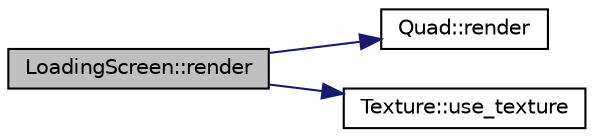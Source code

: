 digraph "LoadingScreen::render"
{
 // INTERACTIVE_SVG=YES
 // LATEX_PDF_SIZE
  bgcolor="transparent";
  edge [fontname="Helvetica",fontsize="10",labelfontname="Helvetica",labelfontsize="10"];
  node [fontname="Helvetica",fontsize="10",shape=record];
  rankdir="LR";
  Node1 [label="LoadingScreen::render",height=0.2,width=0.4,color="black", fillcolor="grey75", style="filled", fontcolor="black",tooltip=" "];
  Node1 -> Node2 [color="midnightblue",fontsize="10",style="solid",fontname="Helvetica"];
  Node2 [label="Quad::render",height=0.2,width=0.4,color="black",URL="$d3/df8/class_quad.html#aa154d8f02a63139b2d2d9e772f5ee142",tooltip=" "];
  Node1 -> Node3 [color="midnightblue",fontsize="10",style="solid",fontname="Helvetica"];
  Node3 [label="Texture::use_texture",height=0.2,width=0.4,color="black",URL="$d2/d7f/class_texture.html#a52e79975124df40c3e294ad2e0791ba5",tooltip=" "];
}
